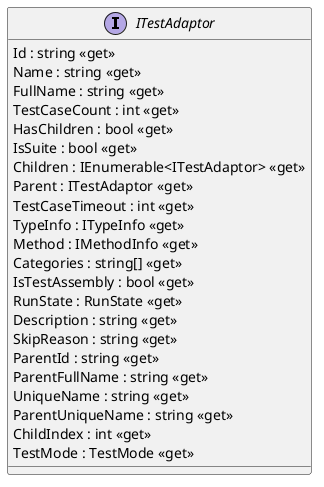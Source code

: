 @startuml
interface ITestAdaptor {
    Id : string <<get>>
    Name : string <<get>>
    FullName : string <<get>>
    TestCaseCount : int <<get>>
    HasChildren : bool <<get>>
    IsSuite : bool <<get>>
    Children : IEnumerable<ITestAdaptor> <<get>>
    Parent : ITestAdaptor <<get>>
    TestCaseTimeout : int <<get>>
    TypeInfo : ITypeInfo <<get>>
    Method : IMethodInfo <<get>>
    Categories : string[] <<get>>
    IsTestAssembly : bool <<get>>
    RunState : RunState <<get>>
    Description : string <<get>>
    SkipReason : string <<get>>
    ParentId : string <<get>>
    ParentFullName : string <<get>>
    UniqueName : string <<get>>
    ParentUniqueName : string <<get>>
    ChildIndex : int <<get>>
    TestMode : TestMode <<get>>
}
@enduml
